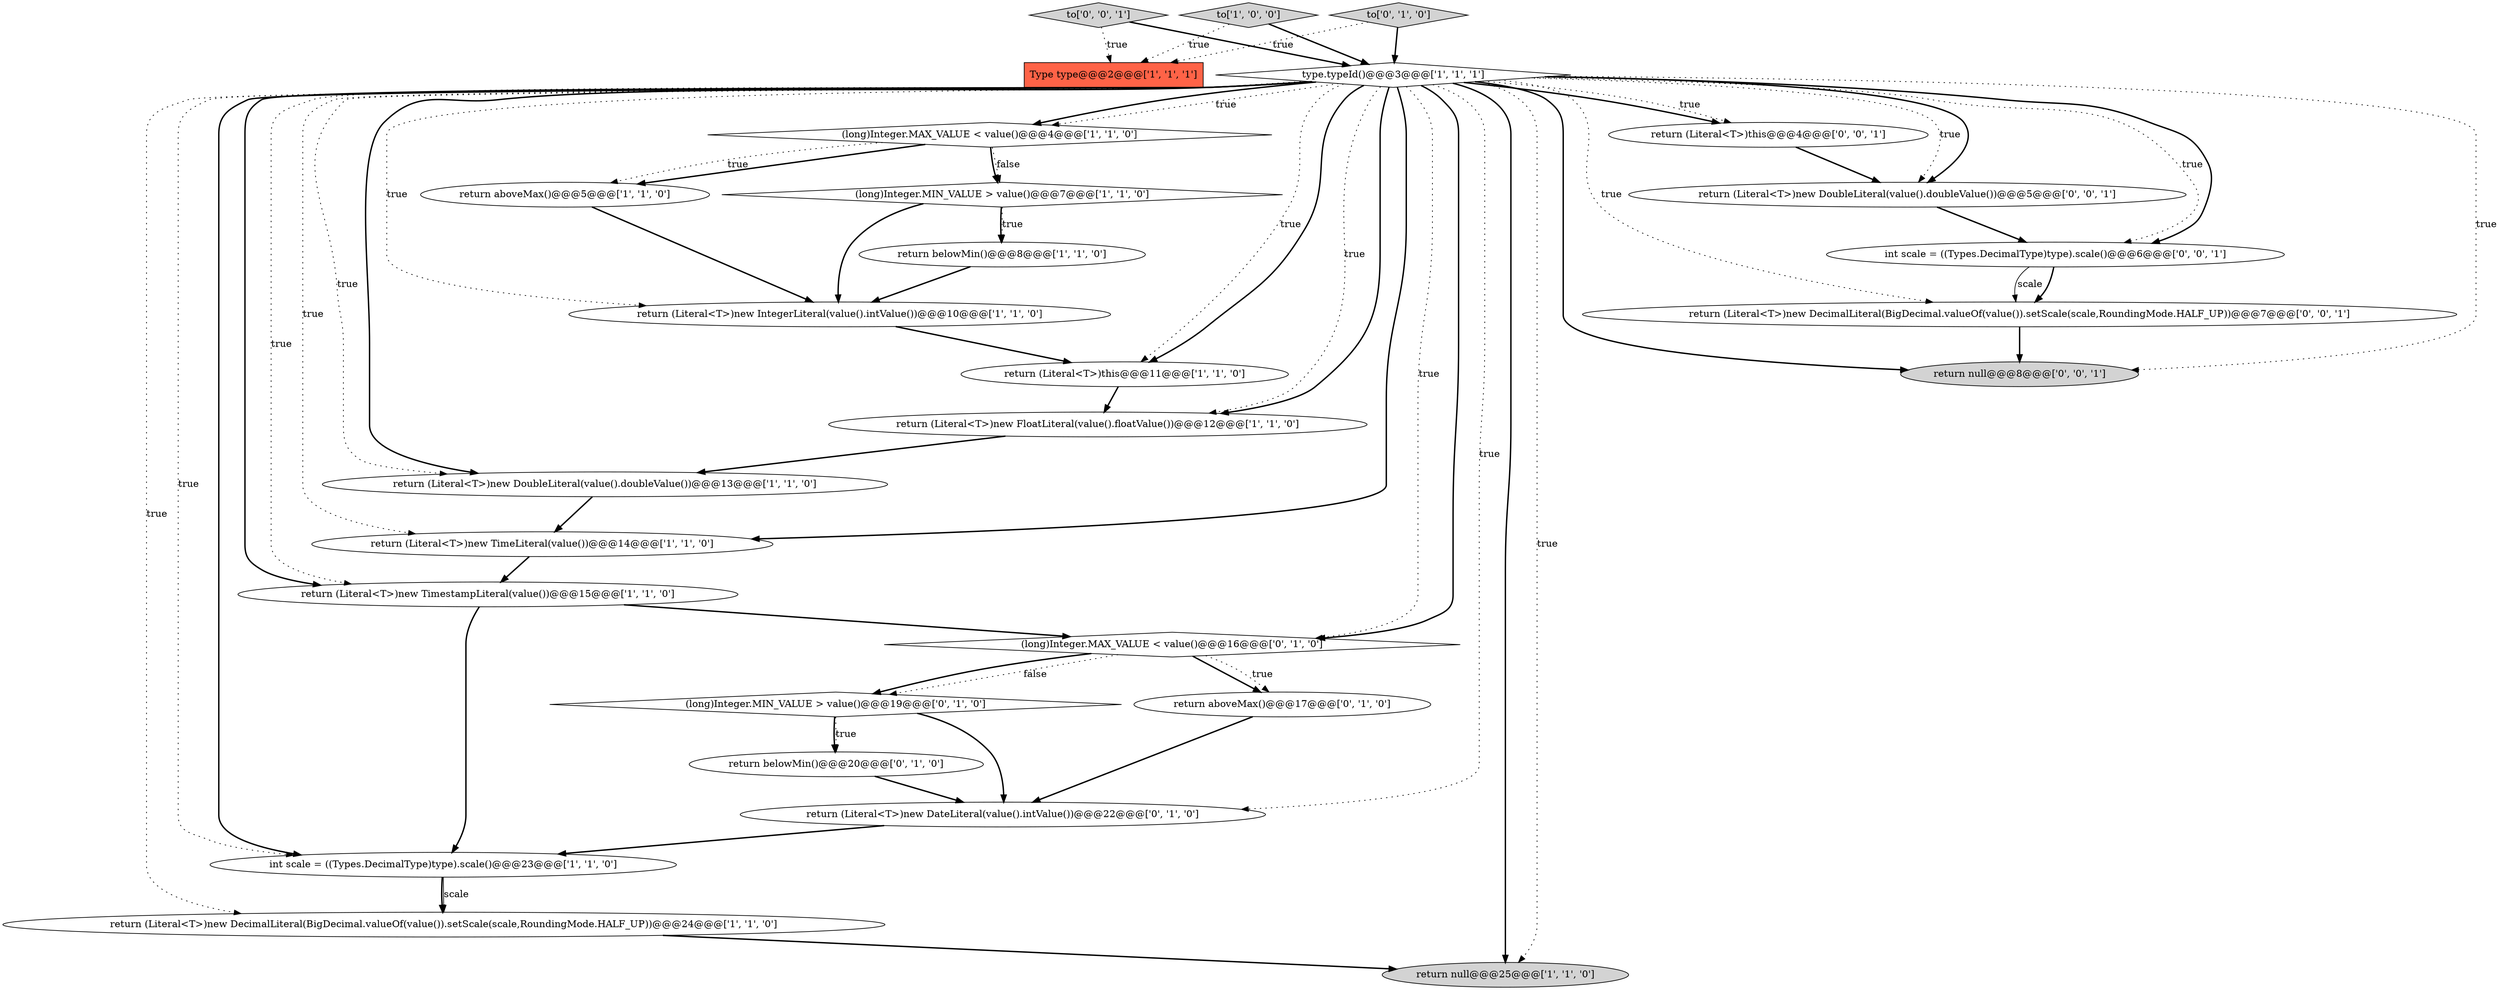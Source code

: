 digraph {
20 [style = filled, label = "return aboveMax()@@@17@@@['0', '1', '0']", fillcolor = white, shape = ellipse image = "AAA1AAABBB2BBB"];
1 [style = filled, label = "(long)Integer.MAX_VALUE < value()@@@4@@@['1', '1', '0']", fillcolor = white, shape = diamond image = "AAA0AAABBB1BBB"];
18 [style = filled, label = "(long)Integer.MIN_VALUE > value()@@@19@@@['0', '1', '0']", fillcolor = white, shape = diamond image = "AAA1AAABBB2BBB"];
4 [style = filled, label = "return belowMin()@@@8@@@['1', '1', '0']", fillcolor = white, shape = ellipse image = "AAA0AAABBB1BBB"];
12 [style = filled, label = "return (Literal<T>)this@@@11@@@['1', '1', '0']", fillcolor = white, shape = ellipse image = "AAA0AAABBB1BBB"];
19 [style = filled, label = "return belowMin()@@@20@@@['0', '1', '0']", fillcolor = white, shape = ellipse image = "AAA1AAABBB2BBB"];
13 [style = filled, label = "Type type@@@2@@@['1', '1', '1']", fillcolor = tomato, shape = box image = "AAA0AAABBB1BBB"];
11 [style = filled, label = "return null@@@25@@@['1', '1', '0']", fillcolor = lightgray, shape = ellipse image = "AAA0AAABBB1BBB"];
22 [style = filled, label = "return (Literal<T>)new DecimalLiteral(BigDecimal.valueOf(value()).setScale(scale,RoundingMode.HALF_UP))@@@7@@@['0', '0', '1']", fillcolor = white, shape = ellipse image = "AAA0AAABBB3BBB"];
9 [style = filled, label = "return aboveMax()@@@5@@@['1', '1', '0']", fillcolor = white, shape = ellipse image = "AAA0AAABBB1BBB"];
25 [style = filled, label = "return null@@@8@@@['0', '0', '1']", fillcolor = lightgray, shape = ellipse image = "AAA0AAABBB3BBB"];
6 [style = filled, label = "return (Literal<T>)new TimestampLiteral(value())@@@15@@@['1', '1', '0']", fillcolor = white, shape = ellipse image = "AAA0AAABBB1BBB"];
26 [style = filled, label = "to['0', '0', '1']", fillcolor = lightgray, shape = diamond image = "AAA0AAABBB3BBB"];
14 [style = filled, label = "return (Literal<T>)new DecimalLiteral(BigDecimal.valueOf(value()).setScale(scale,RoundingMode.HALF_UP))@@@24@@@['1', '1', '0']", fillcolor = white, shape = ellipse image = "AAA0AAABBB1BBB"];
17 [style = filled, label = "(long)Integer.MAX_VALUE < value()@@@16@@@['0', '1', '0']", fillcolor = white, shape = diamond image = "AAA1AAABBB2BBB"];
7 [style = filled, label = "to['1', '0', '0']", fillcolor = lightgray, shape = diamond image = "AAA0AAABBB1BBB"];
21 [style = filled, label = "return (Literal<T>)new DateLiteral(value().intValue())@@@22@@@['0', '1', '0']", fillcolor = white, shape = ellipse image = "AAA1AAABBB2BBB"];
16 [style = filled, label = "to['0', '1', '0']", fillcolor = lightgray, shape = diamond image = "AAA0AAABBB2BBB"];
24 [style = filled, label = "return (Literal<T>)new DoubleLiteral(value().doubleValue())@@@5@@@['0', '0', '1']", fillcolor = white, shape = ellipse image = "AAA0AAABBB3BBB"];
5 [style = filled, label = "return (Literal<T>)new IntegerLiteral(value().intValue())@@@10@@@['1', '1', '0']", fillcolor = white, shape = ellipse image = "AAA0AAABBB1BBB"];
23 [style = filled, label = "int scale = ((Types.DecimalType)type).scale()@@@6@@@['0', '0', '1']", fillcolor = white, shape = ellipse image = "AAA0AAABBB3BBB"];
27 [style = filled, label = "return (Literal<T>)this@@@4@@@['0', '0', '1']", fillcolor = white, shape = ellipse image = "AAA0AAABBB3BBB"];
10 [style = filled, label = "return (Literal<T>)new DoubleLiteral(value().doubleValue())@@@13@@@['1', '1', '0']", fillcolor = white, shape = ellipse image = "AAA0AAABBB1BBB"];
0 [style = filled, label = "type.typeId()@@@3@@@['1', '1', '1']", fillcolor = white, shape = diamond image = "AAA0AAABBB1BBB"];
8 [style = filled, label = "return (Literal<T>)new FloatLiteral(value().floatValue())@@@12@@@['1', '1', '0']", fillcolor = white, shape = ellipse image = "AAA0AAABBB1BBB"];
3 [style = filled, label = "(long)Integer.MIN_VALUE > value()@@@7@@@['1', '1', '0']", fillcolor = white, shape = diamond image = "AAA0AAABBB1BBB"];
2 [style = filled, label = "int scale = ((Types.DecimalType)type).scale()@@@23@@@['1', '1', '0']", fillcolor = white, shape = ellipse image = "AAA0AAABBB1BBB"];
15 [style = filled, label = "return (Literal<T>)new TimeLiteral(value())@@@14@@@['1', '1', '0']", fillcolor = white, shape = ellipse image = "AAA0AAABBB1BBB"];
0->10 [style = dotted, label="true"];
0->2 [style = dotted, label="true"];
0->23 [style = dotted, label="true"];
0->6 [style = bold, label=""];
23->22 [style = bold, label=""];
0->14 [style = dotted, label="true"];
0->6 [style = dotted, label="true"];
0->1 [style = dotted, label="true"];
0->25 [style = dotted, label="true"];
1->9 [style = bold, label=""];
0->22 [style = dotted, label="true"];
1->9 [style = dotted, label="true"];
24->23 [style = bold, label=""];
0->8 [style = dotted, label="true"];
17->18 [style = dotted, label="false"];
4->5 [style = bold, label=""];
16->0 [style = bold, label=""];
26->13 [style = dotted, label="true"];
0->12 [style = dotted, label="true"];
7->13 [style = dotted, label="true"];
23->22 [style = solid, label="scale"];
6->17 [style = bold, label=""];
16->13 [style = dotted, label="true"];
0->8 [style = bold, label=""];
0->25 [style = bold, label=""];
17->20 [style = bold, label=""];
14->11 [style = bold, label=""];
0->24 [style = dotted, label="true"];
0->11 [style = bold, label=""];
0->1 [style = bold, label=""];
3->5 [style = bold, label=""];
15->6 [style = bold, label=""];
6->2 [style = bold, label=""];
21->2 [style = bold, label=""];
0->5 [style = dotted, label="true"];
0->21 [style = dotted, label="true"];
0->24 [style = bold, label=""];
0->10 [style = bold, label=""];
0->23 [style = bold, label=""];
20->21 [style = bold, label=""];
19->21 [style = bold, label=""];
0->27 [style = bold, label=""];
27->24 [style = bold, label=""];
1->3 [style = bold, label=""];
0->15 [style = bold, label=""];
0->12 [style = bold, label=""];
3->4 [style = dotted, label="true"];
17->20 [style = dotted, label="true"];
18->19 [style = bold, label=""];
22->25 [style = bold, label=""];
0->27 [style = dotted, label="true"];
7->0 [style = bold, label=""];
0->15 [style = dotted, label="true"];
18->19 [style = dotted, label="true"];
0->11 [style = dotted, label="true"];
0->17 [style = bold, label=""];
18->21 [style = bold, label=""];
2->14 [style = solid, label="scale"];
5->12 [style = bold, label=""];
10->15 [style = bold, label=""];
2->14 [style = bold, label=""];
0->2 [style = bold, label=""];
0->17 [style = dotted, label="true"];
1->3 [style = dotted, label="false"];
9->5 [style = bold, label=""];
12->8 [style = bold, label=""];
3->4 [style = bold, label=""];
8->10 [style = bold, label=""];
26->0 [style = bold, label=""];
17->18 [style = bold, label=""];
}
